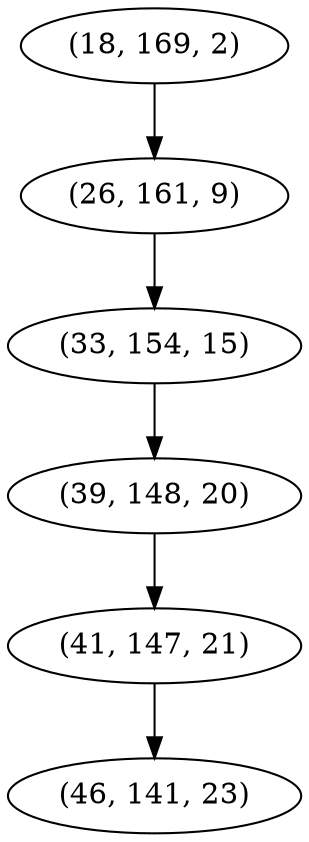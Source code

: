 digraph tree {
    "(18, 169, 2)";
    "(26, 161, 9)";
    "(33, 154, 15)";
    "(39, 148, 20)";
    "(41, 147, 21)";
    "(46, 141, 23)";
    "(18, 169, 2)" -> "(26, 161, 9)";
    "(26, 161, 9)" -> "(33, 154, 15)";
    "(33, 154, 15)" -> "(39, 148, 20)";
    "(39, 148, 20)" -> "(41, 147, 21)";
    "(41, 147, 21)" -> "(46, 141, 23)";
}
